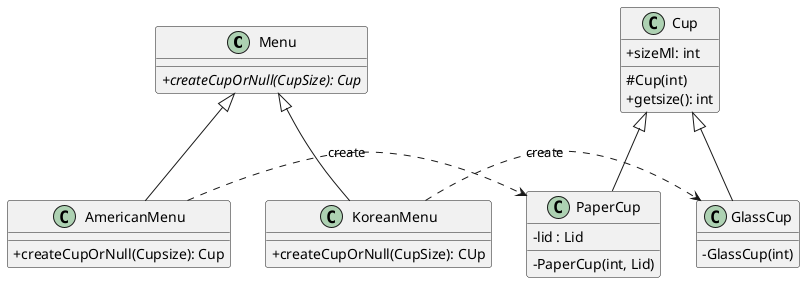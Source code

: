 @startuml
skinparam classAttributeIconSize 0
class Menu{
    {abstract}+createCupOrNull(CupSize): Cup
}
class AmericanMenu{
    +createCupOrNull(Cupsize): Cup
}
class KoreanMenu{
    +createCupOrNull(CupSize): CUp
}
class Cup{
    +sizeMl: int
    #Cup(int)
    +getsize(): int
}
class PaperCup{
    -lid : Lid
    -PaperCup(int, Lid)
}
class GlassCup{
    -GlassCup(int)
}
Menu<|--AmericanMenu
Menu<|--KoreanMenu
AmericanMenu .right.> PaperCup:create
KoreanMenu .right.> GlassCup:create
Cup<|--PaperCup
Cup<|--GlassCup
' PaperCup--|>Cup
' GlassCup--|>Cup
@enduml